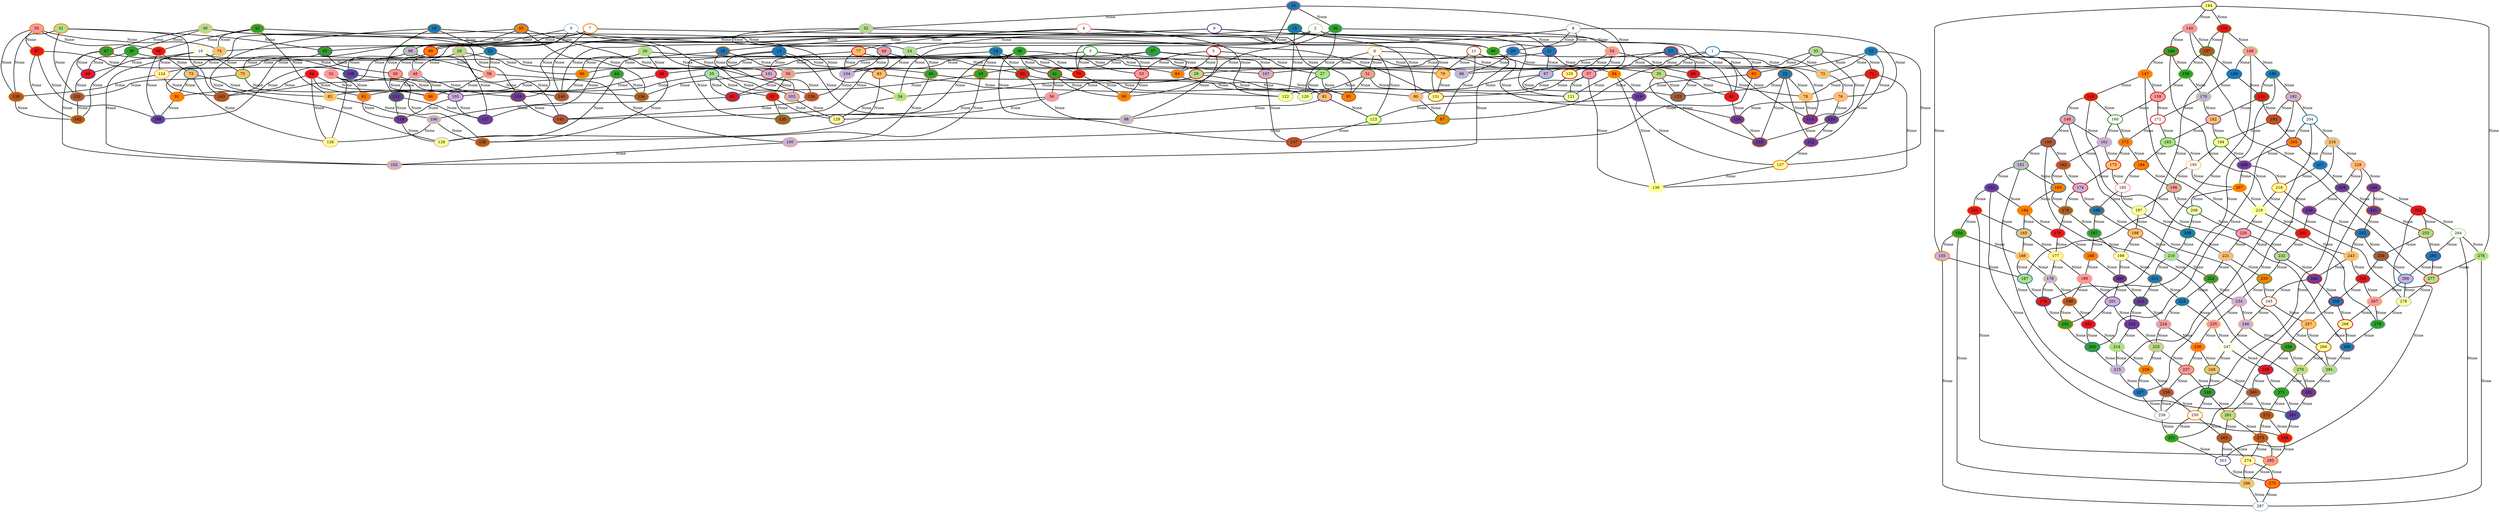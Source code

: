 graph G {
    0 [penwidth=3,label="0",color=1, colorscheme=paired12]
    1 [penwidth=3,label="1",color=2, colorscheme=paired12]
    2 [penwidth=3,label="2",color=3, colorscheme=paired12]
    3 [penwidth=3,label="3",color=4, colorscheme=paired12]
    4 [penwidth=3,label="4",color=5, colorscheme=paired12]
    5 [penwidth=3,label="5",color=6, colorscheme=paired12]
    6 [penwidth=3,label="6",color=7, colorscheme=paired12]
    7 [penwidth=3,label="7",color=8, colorscheme=paired12]
    8 [penwidth=3,label="8",color=9, colorscheme=paired12]
    9 [penwidth=3,label="9",color=10, colorscheme=paired12]
    10 [penwidth=3,label="10",color=11, colorscheme=paired12]
    11 [penwidth=3,label="11",color=12, colorscheme=paired12]
    12 [penwidth=3,label="12",color=1, colorscheme=paired12,style=filled,fillcolor=2]
    13 [penwidth=3,label="13",color=2, colorscheme=paired12,style=filled,fillcolor=2]
    14 [penwidth=3,label="14",color=3, colorscheme=paired12,style=filled,fillcolor=2]
    15 [penwidth=3,label="15",color=4, colorscheme=paired12,style=filled,fillcolor=2]
    16 [penwidth=3,label="16",color=5, colorscheme=paired12,style=filled,fillcolor=2]
    17 [penwidth=3,label="17",color=6, colorscheme=paired12,style=filled,fillcolor=2]
    18 [penwidth=3,label="18",color=7, colorscheme=paired12,style=filled,fillcolor=2]
    19 [penwidth=3,label="19",color=8, colorscheme=paired12,style=filled,fillcolor=2]
    20 [penwidth=3,label="20",color=9, colorscheme=paired12,style=filled,fillcolor=2]
    21 [penwidth=3,label="21",color=10, colorscheme=paired12,style=filled,fillcolor=2]
    22 [penwidth=3,label="22",color=11, colorscheme=paired12,style=filled,fillcolor=2]
    23 [penwidth=3,label="23",color=12, colorscheme=paired12,style=filled,fillcolor=2]
    24 [penwidth=3,label="24",color=1, colorscheme=paired12,style=filled,fillcolor=3]
    25 [penwidth=3,label="25",color=2, colorscheme=paired12,style=filled,fillcolor=3]
    26 [penwidth=3,label="26",color=3, colorscheme=paired12,style=filled,fillcolor=3]
    27 [penwidth=3,label="27",color=4, colorscheme=paired12,style=filled,fillcolor=3]
    28 [penwidth=3,label="28",color=5, colorscheme=paired12,style=filled,fillcolor=3]
    29 [penwidth=3,label="29",color=6, colorscheme=paired12,style=filled,fillcolor=3]
    30 [penwidth=3,label="30",color=7, colorscheme=paired12,style=filled,fillcolor=3]
    31 [penwidth=3,label="31",color=8, colorscheme=paired12,style=filled,fillcolor=3]
    32 [penwidth=3,label="32",color=9, colorscheme=paired12,style=filled,fillcolor=3]
    33 [penwidth=3,label="33",color=10, colorscheme=paired12,style=filled,fillcolor=3]
    34 [penwidth=3,label="34",color=11, colorscheme=paired12,style=filled,fillcolor=3]
    35 [penwidth=3,label="35",color=12, colorscheme=paired12,style=filled,fillcolor=3]
    36 [penwidth=3,label="36",color=1, colorscheme=paired12,style=filled,fillcolor=4]
    37 [penwidth=3,label="37",color=2, colorscheme=paired12,style=filled,fillcolor=4]
    38 [penwidth=3,label="38",color=3, colorscheme=paired12,style=filled,fillcolor=4]
    39 [penwidth=3,label="39",color=4, colorscheme=paired12,style=filled,fillcolor=4]
    40 [penwidth=3,label="40",color=5, colorscheme=paired12,style=filled,fillcolor=4]
    41 [penwidth=3,label="41",color=6, colorscheme=paired12,style=filled,fillcolor=4]
    42 [penwidth=3,label="42",color=7, colorscheme=paired12,style=filled,fillcolor=4]
    43 [penwidth=3,label="43",color=8, colorscheme=paired12,style=filled,fillcolor=4]
    44 [penwidth=3,label="44",color=9, colorscheme=paired12,style=filled,fillcolor=4]
    45 [penwidth=3,label="45",color=10, colorscheme=paired12,style=filled,fillcolor=4]
    46 [penwidth=3,label="46",color=11, colorscheme=paired12,style=filled,fillcolor=4]
    47 [penwidth=3,label="47",color=12, colorscheme=paired12,style=filled,fillcolor=4]
    48 [penwidth=3,label="48",color=1, colorscheme=paired12,style=filled,fillcolor=5]
    49 [penwidth=3,label="49",color=2, colorscheme=paired12,style=filled,fillcolor=5]
    50 [penwidth=3,label="50",color=3, colorscheme=paired12,style=filled,fillcolor=5]
    51 [penwidth=3,label="51",color=4, colorscheme=paired12,style=filled,fillcolor=5]
    52 [penwidth=3,label="52",color=5, colorscheme=paired12,style=filled,fillcolor=5]
    53 [penwidth=3,label="53",color=6, colorscheme=paired12,style=filled,fillcolor=5]
    54 [penwidth=3,label="54",color=7, colorscheme=paired12,style=filled,fillcolor=5]
    55 [penwidth=3,label="55",color=8, colorscheme=paired12,style=filled,fillcolor=5]
    56 [penwidth=3,label="56",color=9, colorscheme=paired12,style=filled,fillcolor=5]
    57 [penwidth=3,label="57",color=10, colorscheme=paired12,style=filled,fillcolor=5]
    58 [penwidth=3,label="58",color=11, colorscheme=paired12,style=filled,fillcolor=5]
    59 [penwidth=3,label="59",color=12, colorscheme=paired12,style=filled,fillcolor=5]
    60 [penwidth=3,label="60",color=1, colorscheme=paired12,style=filled,fillcolor=6]
    61 [penwidth=3,label="61",color=2, colorscheme=paired12,style=filled,fillcolor=6]
    62 [penwidth=3,label="62",color=3, colorscheme=paired12,style=filled,fillcolor=6]
    63 [penwidth=3,label="63",color=4, colorscheme=paired12,style=filled,fillcolor=6]
    64 [penwidth=3,label="64",color=5, colorscheme=paired12,style=filled,fillcolor=6]
    65 [penwidth=3,label="65",color=6, colorscheme=paired12,style=filled,fillcolor=6]
    66 [penwidth=3,label="66",color=7, colorscheme=paired12,style=filled,fillcolor=6]
    67 [penwidth=3,label="67",color=8, colorscheme=paired12,style=filled,fillcolor=6]
    68 [penwidth=3,label="68",color=9, colorscheme=paired12,style=filled,fillcolor=6]
    69 [penwidth=3,label="69",color=10, colorscheme=paired12,style=filled,fillcolor=6]
    70 [penwidth=3,label="70",color=11, colorscheme=paired12,style=filled,fillcolor=6]
    71 [penwidth=3,label="71",color=12, colorscheme=paired12,style=filled,fillcolor=6]
    72 [penwidth=3,label="72",color=1, colorscheme=paired12,style=filled,fillcolor=7]
    73 [penwidth=3,label="73",color=2, colorscheme=paired12,style=filled,fillcolor=7]
    74 [penwidth=3,label="74",color=3, colorscheme=paired12,style=filled,fillcolor=7]
    75 [penwidth=3,label="75",color=4, colorscheme=paired12,style=filled,fillcolor=7]
    76 [penwidth=3,label="76",color=5, colorscheme=paired12,style=filled,fillcolor=7]
    77 [penwidth=3,label="77",color=6, colorscheme=paired12,style=filled,fillcolor=7]
    78 [penwidth=3,label="78",color=7, colorscheme=paired12,style=filled,fillcolor=7]
    79 [penwidth=3,label="79",color=8, colorscheme=paired12,style=filled,fillcolor=7]
    80 [penwidth=3,label="80",color=9, colorscheme=paired12,style=filled,fillcolor=7]
    81 [penwidth=3,label="81",color=10, colorscheme=paired12,style=filled,fillcolor=7]
    82 [penwidth=3,label="82",color=11, colorscheme=paired12,style=filled,fillcolor=7]
    83 [penwidth=3,label="83",color=12, colorscheme=paired12,style=filled,fillcolor=7]
    84 [penwidth=3,label="84",color=1, colorscheme=paired12,style=filled,fillcolor=8]
    85 [penwidth=3,label="85",color=2, colorscheme=paired12,style=filled,fillcolor=8]
    86 [penwidth=3,label="86",color=3, colorscheme=paired12,style=filled,fillcolor=8]
    87 [penwidth=3,label="87",color=4, colorscheme=paired12,style=filled,fillcolor=8]
    88 [penwidth=3,label="88",color=5, colorscheme=paired12,style=filled,fillcolor=8]
    89 [penwidth=3,label="89",color=6, colorscheme=paired12,style=filled,fillcolor=8]
    90 [penwidth=3,label="90",color=7, colorscheme=paired12,style=filled,fillcolor=8]
    91 [penwidth=3,label="91",color=8, colorscheme=paired12,style=filled,fillcolor=8]
    92 [penwidth=3,label="92",color=9, colorscheme=paired12,style=filled,fillcolor=8]
    93 [penwidth=3,label="93",color=10, colorscheme=paired12,style=filled,fillcolor=8]
    94 [penwidth=3,label="94",color=11, colorscheme=paired12,style=filled,fillcolor=8]
    95 [penwidth=3,label="95",color=12, colorscheme=paired12,style=filled,fillcolor=8]
    96 [penwidth=3,label="96",color=1, colorscheme=paired12,style=filled,fillcolor=9]
    97 [penwidth=3,label="97",color=2, colorscheme=paired12,style=filled,fillcolor=9]
    98 [penwidth=3,label="98",color=3, colorscheme=paired12,style=filled,fillcolor=9]
    99 [penwidth=3,label="99",color=4, colorscheme=paired12,style=filled,fillcolor=9]
    100 [penwidth=3,label="100",color=5, colorscheme=paired12,style=filled,fillcolor=9]
    101 [penwidth=3,label="101",color=6, colorscheme=paired12,style=filled,fillcolor=9]
    102 [penwidth=3,label="102",color=7, colorscheme=paired12,style=filled,fillcolor=9]
    103 [penwidth=3,label="103",color=8, colorscheme=paired12,style=filled,fillcolor=9]
    104 [penwidth=3,label="104",color=9, colorscheme=paired12,style=filled,fillcolor=9]
    105 [penwidth=3,label="105",color=10, colorscheme=paired12,style=filled,fillcolor=9]
    106 [penwidth=3,label="106",color=11, colorscheme=paired12,style=filled,fillcolor=9]
    107 [penwidth=3,label="107",color=12, colorscheme=paired12,style=filled,fillcolor=9]
    108 [penwidth=3,label="108",color=1, colorscheme=paired12,style=filled,fillcolor=10]
    109 [penwidth=3,label="109",color=2, colorscheme=paired12,style=filled,fillcolor=10]
    110 [penwidth=3,label="110",color=3, colorscheme=paired12,style=filled,fillcolor=10]
    111 [penwidth=3,label="111",color=4, colorscheme=paired12,style=filled,fillcolor=10]
    112 [penwidth=3,label="112",color=5, colorscheme=paired12,style=filled,fillcolor=10]
    113 [penwidth=3,label="113",color=6, colorscheme=paired12,style=filled,fillcolor=10]
    114 [penwidth=3,label="114",color=7, colorscheme=paired12,style=filled,fillcolor=10]
    115 [penwidth=3,label="115",color=8, colorscheme=paired12,style=filled,fillcolor=10]
    116 [penwidth=3,label="116",color=9, colorscheme=paired12,style=filled,fillcolor=10]
    117 [penwidth=3,label="117",color=10, colorscheme=paired12,style=filled,fillcolor=10]
    118 [penwidth=3,label="118",color=11, colorscheme=paired12,style=filled,fillcolor=10]
    119 [penwidth=3,label="119",color=12, colorscheme=paired12,style=filled,fillcolor=10]
    120 [penwidth=3,label="120",color=1, colorscheme=paired12,style=filled,fillcolor=11]
    121 [penwidth=3,label="121",color=2, colorscheme=paired12,style=filled,fillcolor=11]
    122 [penwidth=3,label="122",color=3, colorscheme=paired12,style=filled,fillcolor=11]
    123 [penwidth=3,label="123",color=4, colorscheme=paired12,style=filled,fillcolor=11]
    124 [penwidth=3,label="124",color=5, colorscheme=paired12,style=filled,fillcolor=11]
    125 [penwidth=3,label="125",color=6, colorscheme=paired12,style=filled,fillcolor=11]
    126 [penwidth=3,label="126",color=7, colorscheme=paired12,style=filled,fillcolor=11]
    127 [penwidth=3,label="127",color=8, colorscheme=paired12,style=filled,fillcolor=11]
    128 [penwidth=3,label="128",color=9, colorscheme=paired12,style=filled,fillcolor=11]
    129 [penwidth=3,label="129",color=10, colorscheme=paired12,style=filled,fillcolor=11]
    130 [penwidth=3,label="130",color=11, colorscheme=paired12,style=filled,fillcolor=11]
    131 [penwidth=3,label="131",color=12, colorscheme=paired12,style=filled,fillcolor=11]
    132 [penwidth=3,label="132",color=1, colorscheme=paired12,style=filled,fillcolor=12]
    133 [penwidth=3,label="133",color=2, colorscheme=paired12,style=filled,fillcolor=12]
    134 [penwidth=3,label="134",color=3, colorscheme=paired12,style=filled,fillcolor=12]
    135 [penwidth=3,label="135",color=4, colorscheme=paired12,style=filled,fillcolor=12]
    136 [penwidth=3,label="136",color=5, colorscheme=paired12,style=filled,fillcolor=12]
    137 [penwidth=3,label="137",color=6, colorscheme=paired12,style=filled,fillcolor=12]
    138 [penwidth=3,label="138",color=7, colorscheme=paired12,style=filled,fillcolor=12]
    139 [penwidth=3,label="139",color=8, colorscheme=paired12,style=filled,fillcolor=12]
    140 [penwidth=3,label="140",color=9, colorscheme=paired12,style=filled,fillcolor=12]
    141 [penwidth=3,label="141",color=10, colorscheme=paired12,style=filled,fillcolor=12]
    142 [penwidth=3,label="142",color=11, colorscheme=paired12,style=filled,fillcolor=12]
    143 [penwidth=3,label="143",color=12, colorscheme=paired12,style=filled,fillcolor=12]
    144 [penwidth=3,label="144",color=10, colorscheme=paired12,style=filled,fillcolor=11]
    145 [penwidth=3,label="145",color=9, colorscheme=paired12,style=filled,fillcolor=5]
    146 [penwidth=3,label="146",color=6, colorscheme=paired12,style=filled,fillcolor=4]
    147 [penwidth=3,label="147",color=7, colorscheme=paired12,style=filled,fillcolor=8]
    148 [penwidth=3,label="148",color=11, colorscheme=paired12,style=filled,fillcolor=6]
    149 [penwidth=3,label="149",color=2, colorscheme=paired12,style=filled,fillcolor=5]
    150 [penwidth=3,label="150",color=10, colorscheme=paired12,style=filled,fillcolor=12]
    151 [penwidth=3,label="151",color=4, colorscheme=paired12,style=filled,fillcolor=9]
    152 [penwidth=3,label="152",color=1, colorscheme=paired12,style=filled,fillcolor=10]
    153 [penwidth=3,label="153",color=7, colorscheme=paired12,style=filled,fillcolor=6]
    154 [penwidth=3,label="154",color=7, colorscheme=paired12,style=filled,fillcolor=4]
    155 [penwidth=3,label="155",color=8, colorscheme=paired12,style=filled,fillcolor=9]
    156 [penwidth=3,label="156",color=3, colorscheme=paired12,style=filled,fillcolor=6]
    157 [penwidth=3,label="157",color=4, colorscheme=paired12,style=filled,fillcolor=12]
    158 [penwidth=3,label="158",color=3, colorscheme=paired12,style=filled,fillcolor=4]
    159 [penwidth=3,label="159",color=6, colorscheme=paired12,style=filled,fillcolor=5]
    160 [penwidth=3,label="160",color=4, colorscheme=paired12]
    161 [penwidth=3,label="161",color=9, colorscheme=paired12,style=filled,fillcolor=9]
    162 [penwidth=3,label="162",color=5, colorscheme=paired12,style=filled,fillcolor=12]
    163 [penwidth=3,label="163",color=2, colorscheme=paired12,style=filled,fillcolor=8]
    164 [penwidth=3,label="164",color=8, colorscheme=paired12,style=filled,fillcolor=8]
    165 [penwidth=3,label="165",color=2, colorscheme=paired12,style=filled,fillcolor=7]
    166 [penwidth=3,label="166",color=11, colorscheme=paired12,style=filled,fillcolor=7]
    167 [penwidth=3,label="167",color=2, colorscheme=paired12,style=filled,fillcolor=3]
    168 [penwidth=3,label="168",color=3, colorscheme=paired12,style=filled,fillcolor=5]
    169 [penwidth=3,label="169",color=2, colorscheme=paired12,style=filled,fillcolor=2]
    170 [penwidth=3,label="170",color=3, colorscheme=paired12,style=filled,fillcolor=9]
    171 [penwidth=3,label="171",color=6, colorscheme=paired12]
    172 [penwidth=3,label="172",color=1, colorscheme=paired12,style=filled,fillcolor=8]
    173 [penwidth=3,label="173",color=6, colorscheme=paired12,style=filled,fillcolor=7]
    174 [penwidth=3,label="174",color=6, colorscheme=paired12,style=filled,fillcolor=9]
    175 [penwidth=3,label="175",color=3, colorscheme=paired12,style=filled,fillcolor=12]
    176 [penwidth=3,label="176",color=5, colorscheme=paired12,style=filled,fillcolor=6]
    177 [penwidth=3,label="177",color=7, colorscheme=paired12,style=filled,fillcolor=11]
    178 [penwidth=3,label="178",color=11, colorscheme=paired12,style=filled,fillcolor=9]
    179 [penwidth=3,label="179",color=2, colorscheme=paired12,style=filled,fillcolor=6]
    180 [penwidth=3,label="180",color=3, colorscheme=paired12,style=filled,fillcolor=2]
    181 [penwidth=3,label="181",color=4, colorscheme=paired12,style=filled,fillcolor=6]
    182 [penwidth=3,label="182",color=10, colorscheme=paired12,style=filled,fillcolor=7]
    183 [penwidth=3,label="183",color=4, colorscheme=paired12,style=filled,fillcolor=3]
    184 [penwidth=3,label="184",color=12, colorscheme=paired12,style=filled,fillcolor=8]
    185 [penwidth=3,label="185",color=5, colorscheme=paired12]
    186 [penwidth=3,label="186",color=8, colorscheme=paired12,style=filled,fillcolor=2]
    187 [penwidth=3,label="187",color=9, colorscheme=paired12,style=filled,fillcolor=4]
    188 [penwidth=3,label="188",color=9, colorscheme=paired12,style=filled,fillcolor=8]
    189 [penwidth=3,label="189",color=5, colorscheme=paired12,style=filled,fillcolor=5]
    190 [penwidth=3,label="190",color=7, colorscheme=paired12,style=filled,fillcolor=12]
    191 [penwidth=3,label="191",color=8, colorscheme=paired12,style=filled,fillcolor=4]
    192 [penwidth=3,label="192",color=12, colorscheme=paired12,style=filled,fillcolor=9]
    193 [penwidth=3,label="193",color=6, colorscheme=paired12,style=filled,fillcolor=12]
    194 [penwidth=3,label="194",color=4, colorscheme=paired12,style=filled,fillcolor=11]
    195 [penwidth=3,label="195",color=7, colorscheme=paired12]
    196 [penwidth=3,label="196",color=4, colorscheme=paired12,style=filled,fillcolor=5]
    197 [penwidth=3,label="197",color=3, colorscheme=paired12,style=filled,fillcolor=11]
    198 [penwidth=3,label="198",color=12, colorscheme=paired12,style=filled,fillcolor=7]
    199 [penwidth=3,label="199",color=9, colorscheme=paired12,style=filled,fillcolor=11]
    200 [penwidth=3,label="200",color=11, colorscheme=paired12,style=filled,fillcolor=10]
    201 [penwidth=3,label="201",color=10, colorscheme=paired12,style=filled,fillcolor=9]
    202 [penwidth=3,label="202",color=9, colorscheme=paired12,style=filled,fillcolor=6]
    203 [penwidth=3,label="203",color=2, colorscheme=paired12,style=filled,fillcolor=4]
    204 [penwidth=3,label="204",color=2, colorscheme=paired12]
    205 [penwidth=3,label="205",color=10, colorscheme=paired12,style=filled,fillcolor=8]
    206 [penwidth=3,label="206",color=9, colorscheme=paired12,style=filled,fillcolor=10]
    207 [penwidth=3,label="207",color=11, colorscheme=paired12,style=filled,fillcolor=8]
    208 [penwidth=3,label="208",color=2, colorscheme=paired12,style=filled,fillcolor=11]
    209 [penwidth=3,label="209",color=4, colorscheme=paired12,style=filled,fillcolor=2]
    210 [penwidth=3,label="210",color=1, colorscheme=paired12,style=filled,fillcolor=3]
    211 [penwidth=3,label="211",color=7, colorscheme=paired12,style=filled,fillcolor=2]
    212 [penwidth=3,label="212",color=4, colorscheme=paired12,style=filled,fillcolor=10]
    213 [penwidth=3,label="213",color=10, colorscheme=paired12,style=filled,fillcolor=10]
    214 [penwidth=3,label="214",color=3, colorscheme=paired12,style=filled,fillcolor=3]
    215 [penwidth=3,label="215",color=1, colorscheme=paired12,style=filled,fillcolor=9]
    216 [penwidth=3,label="216",color=1, colorscheme=paired12,style=filled,fillcolor=7]
    217 [penwidth=3,label="217",color=1, colorscheme=paired12,style=filled,fillcolor=2]
    218 [penwidth=3,label="218",color=8, colorscheme=paired12,style=filled,fillcolor=11]
    219 [penwidth=3,label="219",color=11, colorscheme=paired12,style=filled,fillcolor=11]
    220 [penwidth=3,label="220",color=10, colorscheme=paired12,style=filled,fillcolor=5]
    221 [penwidth=3,label="221",color=9, colorscheme=paired12,style=filled,fillcolor=7]
    222 [penwidth=3,label="222",color=5, colorscheme=paired12,style=filled,fillcolor=4]
    223 [penwidth=3,label="223",color=11, colorscheme=paired12,style=filled,fillcolor=2]
    224 [penwidth=3,label="224",color=1, colorscheme=paired12,style=filled,fillcolor=5]
    225 [penwidth=3,label="225",color=5, colorscheme=paired12,style=filled,fillcolor=3]
    226 [penwidth=3,label="226",color=3, colorscheme=paired12,style=filled,fillcolor=8]
    227 [penwidth=3,label="227",color=9, colorscheme=paired12,style=filled,fillcolor=2]
    228 [penwidth=3,label="228",color=5, colorscheme=paired12,style=filled,fillcolor=7]
    229 [penwidth=3,label="229",color=3, colorscheme=paired12,style=filled,fillcolor=10]
    230 [penwidth=3,label="230",color=5, colorscheme=paired12,style=filled,fillcolor=10]
    231 [penwidth=3,label="231",color=12, colorscheme=paired12,style=filled,fillcolor=6]
    232 [penwidth=3,label="232",color=10, colorscheme=paired12,style=filled,fillcolor=3]
    233 [penwidth=3,label="233",color=4, colorscheme=paired12,style=filled,fillcolor=8]
    234 [penwidth=3,label="234",color=5, colorscheme=paired12,style=filled,fillcolor=9]
    235 [penwidth=3,label="235",color=11, colorscheme=paired12,style=filled,fillcolor=5]
    236 [penwidth=3,label="236",color=5, colorscheme=paired12,style=filled,fillcolor=8]
    237 [penwidth=3,label="237",color=12, colorscheme=paired12,style=filled,fillcolor=5]
    238 [penwidth=3,label="238",color=9, colorscheme=paired12,style=filled,fillcolor=12]
    239 [penwidth=3,label="239",color=9, colorscheme=paired12]
    240 [penwidth=3,label="240",color=7, colorscheme=paired12,style=filled,fillcolor=10]
    241 [penwidth=3,label="241",color=8, colorscheme=paired12,style=filled,fillcolor=10]
    242 [penwidth=3,label="242",color=12, colorscheme=paired12,style=filled,fillcolor=2]
    243 [penwidth=3,label="243",color=7, colorscheme=paired12,style=filled,fillcolor=7]
    244 [penwidth=3,label="244",color=6, colorscheme=paired12,style=filled,fillcolor=10]
    245 [penwidth=3,label="245",color=12, colorscheme=paired12]
    246 [penwidth=3,label="246",color=7, colorscheme=paired12,style=filled,fillcolor=9]
    247 [penwidth=3,label="247",color=11, colorscheme=paired12]
    248 [penwidth=3,label="248",color=4, colorscheme=paired12,style=filled,fillcolor=7]
    249 [penwidth=3,label="249",color=10, colorscheme=paired12,style=filled,fillcolor=4]
    250 [penwidth=3,label="250",color=8, colorscheme=paired12]
    251 [penwidth=3,label="251",color=11, colorscheme=paired12,style=filled,fillcolor=4]
    252 [penwidth=3,label="252",color=6, colorscheme=paired12,style=filled,fillcolor=6]
    253 [penwidth=3,label="253",color=12, colorscheme=paired12,style=filled,fillcolor=3]
    254 [penwidth=3,label="254",color=2, colorscheme=paired12,style=filled,fillcolor=12]
    255 [penwidth=3,label="255",color=1, colorscheme=paired12,style=filled,fillcolor=6]
    256 [penwidth=3,label="256",color=6, colorscheme=paired12,style=filled,fillcolor=2]
    257 [penwidth=3,label="257",color=8, colorscheme=paired12,style=filled,fillcolor=7]
    258 [penwidth=3,label="258",color=12, colorscheme=paired12,style=filled,fillcolor=4]
    259 [penwidth=3,label="259",color=10, colorscheme=paired12,style=filled,fillcolor=6]
    260 [penwidth=3,label="260",color=1, colorscheme=paired12,style=filled,fillcolor=12]
    261 [penwidth=3,label="261",color=8, colorscheme=paired12,style=filled,fillcolor=3]
    262 [penwidth=3,label="262",color=12, colorscheme=paired12,style=filled,fillcolor=12]
    263 [penwidth=3,label="263",color=10, colorscheme=paired12]
    264 [penwidth=3,label="264",color=3, colorscheme=paired12]
    265 [penwidth=3,label="265",color=10, colorscheme=paired12,style=filled,fillcolor=2]
    266 [penwidth=3,label="266",color=2, colorscheme=paired12,style=filled,fillcolor=9]
    267 [penwidth=3,label="267",color=7, colorscheme=paired12,style=filled,fillcolor=5]
    268 [penwidth=3,label="268",color=6, colorscheme=paired12,style=filled,fillcolor=11]
    269 [penwidth=3,label="269",color=12, colorscheme=paired12,style=filled,fillcolor=11]
    270 [penwidth=3,label="270",color=7, colorscheme=paired12,style=filled,fillcolor=3]
    271 [penwidth=3,label="271",color=4, colorscheme=paired12,style=filled,fillcolor=4]
    272 [penwidth=3,label="272",color=11, colorscheme=paired12,style=filled,fillcolor=12]
    273 [penwidth=3,label="273",color=8, colorscheme=paired12,style=filled,fillcolor=12]
    274 [penwidth=3,label="274",color=5, colorscheme=paired12,style=filled,fillcolor=11]
    275 [penwidth=3,label="275",color=6, colorscheme=paired12,style=filled,fillcolor=8]
    276 [penwidth=3,label="276",color=11, colorscheme=paired12,style=filled,fillcolor=3]
    277 [penwidth=3,label="277",color=6, colorscheme=paired12,style=filled,fillcolor=3]
    278 [penwidth=3,label="278",color=1, colorscheme=paired12,style=filled,fillcolor=11]
    279 [penwidth=3,label="279",color=1, colorscheme=paired12,style=filled,fillcolor=4]
    280 [penwidth=3,label="280",color=5, colorscheme=paired12,style=filled,fillcolor=2]
    281 [penwidth=3,label="281",color=9, colorscheme=paired12,style=filled,fillcolor=3]
    282 [penwidth=3,label="282",color=12, colorscheme=paired12,style=filled,fillcolor=10]
    283 [penwidth=3,label="283",color=2, colorscheme=paired12,style=filled,fillcolor=10]
    284 [penwidth=3,label="284",color=8, colorscheme=paired12,style=filled,fillcolor=6]
    285 [penwidth=3,label="285",color=8, colorscheme=paired12,style=filled,fillcolor=5]
    286 [penwidth=3,label="286",color=3, colorscheme=paired12,style=filled,fillcolor=7]
    287 [penwidth=3,label="287",color=1, colorscheme=paired12]

    0--74 [penwidth=2,label="None"]
    0--89 [penwidth=2,label="None"]
    0--34 [penwidth=2,label="None"]
    0--103 [penwidth=2,label="None"]
    1--72 [penwidth=2,label="None"]
    1--107 [penwidth=2,label="None"]
    1--96 [penwidth=2,label="None"]
    1--93 [penwidth=2,label="None"]
    2--34 [penwidth=2,label="None"]
    2--89 [penwidth=2,label="None"]
    2--21 [penwidth=2,label="None"]
    2--65 [penwidth=2,label="None"]
    3--84 [penwidth=2,label="None"]
    3--104 [penwidth=2,label="None"]
    3--53 [penwidth=2,label="None"]
    3--70 [penwidth=2,label="None"]
    4--77 [penwidth=2,label="None"]
    4--19 [penwidth=2,label="None"]
    4--95 [penwidth=2,label="None"]
    4--122 [penwidth=2,label="None"]
    5--98 [penwidth=2,label="None"]
    5--27 [penwidth=2,label="None"]
    5--84 [penwidth=2,label="None"]
    5--53 [penwidth=2,label="None"]
    6--94 [penwidth=2,label="None"]
    6--123 [penwidth=2,label="None"]
    6--51 [penwidth=2,label="None"]
    6--27 [penwidth=2,label="None"]
    7--46 [penwidth=2,label="None"]
    7--140 [penwidth=2,label="None"]
    7--143 [penwidth=2,label="None"]
    7--45 [penwidth=2,label="None"]
    8--20 [penwidth=2,label="None"]
    8--46 [penwidth=2,label="None"]
    8--76 [penwidth=2,label="None"]
    8--140 [penwidth=2,label="None"]
    9--46 [penwidth=2,label="None"]
    9--65 [penwidth=2,label="None"]
    9--89 [penwidth=2,label="None"]
    9--143 [penwidth=2,label="None"]
    10--75 [penwidth=2,label="None"]
    10--102 [penwidth=2,label="None"]
    10--58 [penwidth=2,label="None"]
    10--69 [penwidth=2,label="None"]
    11--79 [penwidth=2,label="None"]
    11--87 [penwidth=2,label="None"]
    11--102 [penwidth=2,label="None"]
    11--113 [penwidth=2,label="None"]
    12--72 [penwidth=2,label="None"]
    12--127 [penwidth=2,label="None"]
    12--110 [penwidth=2,label="None"]
    12--93 [penwidth=2,label="None"]
    13--50 [penwidth=2,label="None"]
    13--98 [penwidth=2,label="None"]
    13--135 [penwidth=2,label="None"]
    13--63 [penwidth=2,label="None"]
    14--43 [penwidth=2,label="None"]
    14--63 [penwidth=2,label="None"]
    14--50 [penwidth=2,label="None"]
    14--107 [penwidth=2,label="None"]
    15--80 [penwidth=2,label="None"]
    15--121 [penwidth=2,label="None"]
    15--24 [penwidth=2,label="None"]
    15--122 [penwidth=2,label="None"]
    16--32 [penwidth=2,label="None"]
    16--125 [penwidth=2,label="None"]
    16--36 [penwidth=2,label="None"]
    16--70 [penwidth=2,label="None"]
    17--125 [penwidth=2,label="None"]
    17--113 [penwidth=2,label="None"]
    17--79 [penwidth=2,label="None"]
    17--60 [penwidth=2,label="None"]
    18--128 [penwidth=2,label="None"]
    18--22 [penwidth=2,label="None"]
    18--24 [penwidth=2,label="None"]
    18--111 [penwidth=2,label="None"]
    19--44 [penwidth=2,label="None"]
    19--83 [penwidth=2,label="None"]
    19--101 [penwidth=2,label="None"]
    20--96 [penwidth=2,label="None"]
    20--72 [penwidth=2,label="None"]
    20--86 [penwidth=2,label="None"]
    21--35 [penwidth=2,label="None"]
    21--29 [penwidth=2,label="None"]
    21--97 [penwidth=2,label="None"]
    22--48 [penwidth=2,label="None"]
    22--58 [penwidth=2,label="None"]
    22--40 [penwidth=2,label="None"]
    23--78 [penwidth=2,label="None"]
    23--112 [penwidth=2,label="None"]
    23--133 [penwidth=2,label="None"]
    23--115 [penwidth=2,label="None"]
    24--40 [penwidth=2,label="None"]
    24--83 [penwidth=2,label="None"]
    25--103 [penwidth=2,label="None"]
    25--61 [penwidth=2,label="None"]
    25--82 [penwidth=2,label="None"]
    25--62 [penwidth=2,label="None"]
    26--96 [penwidth=2,label="None"]
    26--117 [penwidth=2,label="None"]
    26--86 [penwidth=2,label="None"]
    26--68 [penwidth=2,label="None"]
    27--95 [penwidth=2,label="None"]
    27--81 [penwidth=2,label="None"]
    28--48 [penwidth=2,label="None"]
    28--59 [penwidth=2,label="None"]
    28--86 [penwidth=2,label="None"]
    28--117 [penwidth=2,label="None"]
    29--34 [penwidth=2,label="None"]
    29--120 [penwidth=2,label="None"]
    29--56 [penwidth=2,label="None"]
    30--119 [penwidth=2,label="None"]
    30--47 [penwidth=2,label="None"]
    30--131 [penwidth=2,label="None"]
    30--39 [penwidth=2,label="None"]
    31--45 [penwidth=2,label="None"]
    31--139 [penwidth=2,label="None"]
    31--143 [penwidth=2,label="None"]
    31--132 [penwidth=2,label="None"]
    32--131 [penwidth=2,label="None"]
    32--49 [penwidth=2,label="None"]
    32--119 [penwidth=2,label="None"]
    33--113 [penwidth=2,label="None"]
    33--71 [penwidth=2,label="None"]
    33--87 [penwidth=2,label="None"]
    33--57 [penwidth=2,label="None"]
    34--129 [penwidth=2,label="None"]
    35--115 [penwidth=2,label="None"]
    35--133 [penwidth=2,label="None"]
    35--65 [penwidth=2,label="None"]
    36--90 [penwidth=2,label="None"]
    36--54 [penwidth=2,label="None"]
    36--120 [penwidth=2,label="None"]
    37--107 [penwidth=2,label="None"]
    37--68 [penwidth=2,label="None"]
    37--43 [penwidth=2,label="None"]
    37--96 [penwidth=2,label="None"]
    38--135 [penwidth=2,label="None"]
    38--98 [penwidth=2,label="None"]
    38--41 [penwidth=2,label="None"]
    38--53 [penwidth=2,label="None"]
    39--142 [penwidth=2,label="None"]
    39--69 [penwidth=2,label="None"]
    39--109 [penwidth=2,label="None"]
    40--80 [penwidth=2,label="None"]
    40--100 [penwidth=2,label="None"]
    41--120 [penwidth=2,label="None"]
    41--90 [penwidth=2,label="None"]
    41--56 [penwidth=2,label="None"]
    42--74 [penwidth=2,label="None"]
    42--103 [penwidth=2,label="None"]
    42--66 [penwidth=2,label="None"]
    42--82 [penwidth=2,label="None"]
    43--138 [penwidth=2,label="None"]
    43--61 [penwidth=2,label="None"]
    44--128 [penwidth=2,label="None"]
    44--92 [penwidth=2,label="None"]
    44--134 [penwidth=2,label="None"]
    45--59 [penwidth=2,label="None"]
    45--75 [penwidth=2,label="None"]
    46--114 [penwidth=2,label="None"]
    47--69 [penwidth=2,label="None"]
    47--79 [penwidth=2,label="None"]
    47--102 [penwidth=2,label="None"]
    48--111 [penwidth=2,label="None"]
    48--88 [penwidth=2,label="None"]
    49--70 [penwidth=2,label="None"]
    49--104 [penwidth=2,label="None"]
    49--141 [penwidth=2,label="None"]
    50--61 [penwidth=2,label="None"]
    50--62 [penwidth=2,label="None"]
    51--122 [penwidth=2,label="None"]
    51--121 [penwidth=2,label="None"]
    51--95 [penwidth=2,label="None"]
    52--138 [penwidth=2,label="None"]
    52--126 [penwidth=2,label="None"]
    52--105 [penwidth=2,label="None"]
    52--92 [penwidth=2,label="None"]
    53--90 [penwidth=2,label="None"]
    54--97 [penwidth=2,label="None"]
    54--125 [penwidth=2,label="None"]
    54--60 [penwidth=2,label="None"]
    55--139 [penwidth=2,label="None"]
    55--74 [penwidth=2,label="None"]
    55--67 [penwidth=2,label="None"]
    55--66 [penwidth=2,label="None"]
    56--135 [penwidth=2,label="None"]
    56--129 [penwidth=2,label="None"]
    57--121 [penwidth=2,label="None"]
    57--130 [penwidth=2,label="None"]
    57--80 [penwidth=2,label="None"]
    58--100 [penwidth=2,label="None"]
    58--88 [penwidth=2,label="None"]
    59--88 [penwidth=2,label="None"]
    59--140 [penwidth=2,label="None"]
    60--78 [penwidth=2,label="None"]
    60--133 [penwidth=2,label="None"]
    61--106 [penwidth=2,label="None"]
    62--135 [penwidth=2,label="None"]
    62--129 [penwidth=2,label="None"]
    63--137 [penwidth=2,label="None"]
    63--81 [penwidth=2,label="None"]
    64--134 [penwidth=2,label="None"]
    64--92 [penwidth=2,label="None"]
    64--126 [penwidth=2,label="None"]
    64--91 [penwidth=2,label="None"]
    65--114 [penwidth=2,label="None"]
    66--108 [penwidth=2,label="None"]
    66--73 [penwidth=2,label="None"]
    67--109 [penwidth=2,label="None"]
    67--142 [penwidth=2,label="None"]
    67--108 [penwidth=2,label="None"]
    68--138 [penwidth=2,label="None"]
    68--105 [penwidth=2,label="None"]
    69--132 [penwidth=2,label="None"]
    70--90 [penwidth=2,label="None"]
    71--112 [penwidth=2,label="None"]
    71--78 [penwidth=2,label="None"]
    71--130 [penwidth=2,label="None"]
    72--76 [penwidth=2,label="None"]
    73--82 [penwidth=2,label="None"]
    73--91 [penwidth=2,label="None"]
    73--126 [penwidth=2,label="None"]
    74--124 [penwidth=2,label="None"]
    75--88 [penwidth=2,label="None"]
    75--132 [penwidth=2,label="None"]
    76--114 [penwidth=2,label="None"]
    76--110 [penwidth=2,label="None"]
    77--104 [penwidth=2,label="None"]
    77--84 [penwidth=2,label="None"]
    77--101 [penwidth=2,label="None"]
    78--113 [penwidth=2,label="None"]
    79--131 [penwidth=2,label="None"]
    80--87 [penwidth=2,label="None"]
    81--98 [penwidth=2,label="None"]
    81--123 [penwidth=2,label="None"]
    82--106 [penwidth=2,label="None"]
    83--122 [penwidth=2,label="None"]
    83--128 [penwidth=2,label="None"]
    84--95 [penwidth=2,label="None"]
    85--134 [penwidth=2,label="None"]
    85--99 [penwidth=2,label="None"]
    85--91 [penwidth=2,label="None"]
    85--136 [penwidth=2,label="None"]
    86--140 [penwidth=2,label="None"]
    87--100 [penwidth=2,label="None"]
    89--124 [penwidth=2,label="None"]
    91--108 [penwidth=2,label="None"]
    92--118 [penwidth=2,label="None"]
    93--137 [penwidth=2,label="None"]
    93--116 [penwidth=2,label="None"]
    94--116 [penwidth=2,label="None"]
    94--121 [penwidth=2,label="None"]
    94--130 [penwidth=2,label="None"]
    97--133 [penwidth=2,label="None"]
    97--120 [penwidth=2,label="None"]
    99--141 [penwidth=2,label="None"]
    99--108 [penwidth=2,label="None"]
    99--109 [penwidth=2,label="None"]
    100--102 [penwidth=2,label="None"]
    101--134 [penwidth=2,label="None"]
    101--136 [penwidth=2,label="None"]
    103--129 [penwidth=2,label="None"]
    104--136 [penwidth=2,label="None"]
    105--118 [penwidth=2,label="None"]
    105--117 [penwidth=2,label="None"]
    106--138 [penwidth=2,label="None"]
    106--126 [penwidth=2,label="None"]
    107--137 [penwidth=2,label="None"]
    109--119 [penwidth=2,label="None"]
    110--112 [penwidth=2,label="None"]
    110--115 [penwidth=2,label="None"]
    111--117 [penwidth=2,label="None"]
    111--118 [penwidth=2,label="None"]
    112--127 [penwidth=2,label="None"]
    114--115 [penwidth=2,label="None"]
    116--123 [penwidth=2,label="None"]
    116--127 [penwidth=2,label="None"]
    118--128 [penwidth=2,label="None"]
    119--141 [penwidth=2,label="None"]
    123--137 [penwidth=2,label="None"]
    124--143 [penwidth=2,label="None"]
    124--139 [penwidth=2,label="None"]
    125--131 [penwidth=2,label="None"]
    127--130 [penwidth=2,label="None"]
    132--142 [penwidth=2,label="None"]
    136--141 [penwidth=2,label="None"]
    139--142 [penwidth=2,label="None"]
    144--145 [penwidth=2,label="None"]
    144--155 [penwidth=2,label="None"]
    144--156 [penwidth=2,label="None"]
    144--276 [penwidth=2,label="None"]
    145--146 [penwidth=2,label="None"]
    145--157 [penwidth=2,label="None"]
    145--277 [penwidth=2,label="None"]
    146--147 [penwidth=2,label="None"]
    146--158 [penwidth=2,label="None"]
    146--278 [penwidth=2,label="None"]
    147--148 [penwidth=2,label="None"]
    147--159 [penwidth=2,label="None"]
    147--279 [penwidth=2,label="None"]
    148--149 [penwidth=2,label="None"]
    148--160 [penwidth=2,label="None"]
    148--280 [penwidth=2,label="None"]
    149--150 [penwidth=2,label="None"]
    149--161 [penwidth=2,label="None"]
    149--281 [penwidth=2,label="None"]
    150--151 [penwidth=2,label="None"]
    150--162 [penwidth=2,label="None"]
    150--282 [penwidth=2,label="None"]
    151--152 [penwidth=2,label="None"]
    151--163 [penwidth=2,label="None"]
    151--283 [penwidth=2,label="None"]
    152--153 [penwidth=2,label="None"]
    152--164 [penwidth=2,label="None"]
    152--284 [penwidth=2,label="None"]
    153--154 [penwidth=2,label="None"]
    153--165 [penwidth=2,label="None"]
    153--285 [penwidth=2,label="None"]
    154--155 [penwidth=2,label="None"]
    154--166 [penwidth=2,label="None"]
    154--286 [penwidth=2,label="None"]
    155--167 [penwidth=2,label="None"]
    155--287 [penwidth=2,label="None"]
    156--157 [penwidth=2,label="None"]
    156--167 [penwidth=2,label="None"]
    156--168 [penwidth=2,label="None"]
    157--158 [penwidth=2,label="None"]
    157--169 [penwidth=2,label="None"]
    158--159 [penwidth=2,label="None"]
    158--170 [penwidth=2,label="None"]
    159--160 [penwidth=2,label="None"]
    159--171 [penwidth=2,label="None"]
    160--161 [penwidth=2,label="None"]
    160--172 [penwidth=2,label="None"]
    161--162 [penwidth=2,label="None"]
    161--173 [penwidth=2,label="None"]
    162--163 [penwidth=2,label="None"]
    162--174 [penwidth=2,label="None"]
    163--164 [penwidth=2,label="None"]
    163--175 [penwidth=2,label="None"]
    164--165 [penwidth=2,label="None"]
    164--176 [penwidth=2,label="None"]
    165--166 [penwidth=2,label="None"]
    165--177 [penwidth=2,label="None"]
    166--167 [penwidth=2,label="None"]
    166--178 [penwidth=2,label="None"]
    167--179 [penwidth=2,label="None"]
    168--169 [penwidth=2,label="None"]
    168--179 [penwidth=2,label="None"]
    168--180 [penwidth=2,label="None"]
    169--170 [penwidth=2,label="None"]
    169--181 [penwidth=2,label="None"]
    170--171 [penwidth=2,label="None"]
    170--182 [penwidth=2,label="None"]
    171--172 [penwidth=2,label="None"]
    171--183 [penwidth=2,label="None"]
    172--173 [penwidth=2,label="None"]
    172--184 [penwidth=2,label="None"]
    173--174 [penwidth=2,label="None"]
    173--185 [penwidth=2,label="None"]
    174--175 [penwidth=2,label="None"]
    174--186 [penwidth=2,label="None"]
    175--176 [penwidth=2,label="None"]
    175--187 [penwidth=2,label="None"]
    176--177 [penwidth=2,label="None"]
    176--188 [penwidth=2,label="None"]
    177--178 [penwidth=2,label="None"]
    177--189 [penwidth=2,label="None"]
    178--179 [penwidth=2,label="None"]
    178--190 [penwidth=2,label="None"]
    179--191 [penwidth=2,label="None"]
    180--181 [penwidth=2,label="None"]
    180--191 [penwidth=2,label="None"]
    180--192 [penwidth=2,label="None"]
    181--182 [penwidth=2,label="None"]
    181--193 [penwidth=2,label="None"]
    182--183 [penwidth=2,label="None"]
    182--194 [penwidth=2,label="None"]
    183--184 [penwidth=2,label="None"]
    183--195 [penwidth=2,label="None"]
    184--185 [penwidth=2,label="None"]
    184--196 [penwidth=2,label="None"]
    185--186 [penwidth=2,label="None"]
    185--197 [penwidth=2,label="None"]
    186--187 [penwidth=2,label="None"]
    186--198 [penwidth=2,label="None"]
    187--188 [penwidth=2,label="None"]
    187--199 [penwidth=2,label="None"]
    188--189 [penwidth=2,label="None"]
    188--200 [penwidth=2,label="None"]
    189--190 [penwidth=2,label="None"]
    189--201 [penwidth=2,label="None"]
    190--191 [penwidth=2,label="None"]
    190--202 [penwidth=2,label="None"]
    191--203 [penwidth=2,label="None"]
    192--193 [penwidth=2,label="None"]
    192--203 [penwidth=2,label="None"]
    192--204 [penwidth=2,label="None"]
    193--194 [penwidth=2,label="None"]
    193--205 [penwidth=2,label="None"]
    194--195 [penwidth=2,label="None"]
    194--206 [penwidth=2,label="None"]
    195--196 [penwidth=2,label="None"]
    195--207 [penwidth=2,label="None"]
    196--197 [penwidth=2,label="None"]
    196--208 [penwidth=2,label="None"]
    197--198 [penwidth=2,label="None"]
    197--209 [penwidth=2,label="None"]
    198--199 [penwidth=2,label="None"]
    198--210 [penwidth=2,label="None"]
    199--200 [penwidth=2,label="None"]
    199--211 [penwidth=2,label="None"]
    200--201 [penwidth=2,label="None"]
    200--212 [penwidth=2,label="None"]
    201--202 [penwidth=2,label="None"]
    201--213 [penwidth=2,label="None"]
    202--203 [penwidth=2,label="None"]
    202--214 [penwidth=2,label="None"]
    203--215 [penwidth=2,label="None"]
    204--205 [penwidth=2,label="None"]
    204--215 [penwidth=2,label="None"]
    204--216 [penwidth=2,label="None"]
    205--206 [penwidth=2,label="None"]
    205--217 [penwidth=2,label="None"]
    206--207 [penwidth=2,label="None"]
    206--218 [penwidth=2,label="None"]
    207--208 [penwidth=2,label="None"]
    207--219 [penwidth=2,label="None"]
    208--209 [penwidth=2,label="None"]
    208--220 [penwidth=2,label="None"]
    209--210 [penwidth=2,label="None"]
    209--221 [penwidth=2,label="None"]
    210--211 [penwidth=2,label="None"]
    210--222 [penwidth=2,label="None"]
    211--212 [penwidth=2,label="None"]
    211--223 [penwidth=2,label="None"]
    212--213 [penwidth=2,label="None"]
    212--224 [penwidth=2,label="None"]
    213--214 [penwidth=2,label="None"]
    213--225 [penwidth=2,label="None"]
    214--215 [penwidth=2,label="None"]
    214--226 [penwidth=2,label="None"]
    215--227 [penwidth=2,label="None"]
    216--217 [penwidth=2,label="None"]
    216--227 [penwidth=2,label="None"]
    216--228 [penwidth=2,label="None"]
    217--218 [penwidth=2,label="None"]
    217--229 [penwidth=2,label="None"]
    218--219 [penwidth=2,label="None"]
    218--230 [penwidth=2,label="None"]
    219--220 [penwidth=2,label="None"]
    219--231 [penwidth=2,label="None"]
    220--221 [penwidth=2,label="None"]
    220--232 [penwidth=2,label="None"]
    221--222 [penwidth=2,label="None"]
    221--233 [penwidth=2,label="None"]
    222--223 [penwidth=2,label="None"]
    222--234 [penwidth=2,label="None"]
    223--224 [penwidth=2,label="None"]
    223--235 [penwidth=2,label="None"]
    224--225 [penwidth=2,label="None"]
    224--236 [penwidth=2,label="None"]
    225--226 [penwidth=2,label="None"]
    225--237 [penwidth=2,label="None"]
    226--227 [penwidth=2,label="None"]
    226--238 [penwidth=2,label="None"]
    227--239 [penwidth=2,label="None"]
    228--229 [penwidth=2,label="None"]
    228--239 [penwidth=2,label="None"]
    228--240 [penwidth=2,label="None"]
    229--230 [penwidth=2,label="None"]
    229--241 [penwidth=2,label="None"]
    230--231 [penwidth=2,label="None"]
    230--242 [penwidth=2,label="None"]
    231--232 [penwidth=2,label="None"]
    231--243 [penwidth=2,label="None"]
    232--233 [penwidth=2,label="None"]
    232--244 [penwidth=2,label="None"]
    233--234 [penwidth=2,label="None"]
    233--245 [penwidth=2,label="None"]
    234--235 [penwidth=2,label="None"]
    234--246 [penwidth=2,label="None"]
    235--236 [penwidth=2,label="None"]
    235--247 [penwidth=2,label="None"]
    236--237 [penwidth=2,label="None"]
    236--248 [penwidth=2,label="None"]
    237--238 [penwidth=2,label="None"]
    237--249 [penwidth=2,label="None"]
    238--239 [penwidth=2,label="None"]
    238--250 [penwidth=2,label="None"]
    239--251 [penwidth=2,label="None"]
    240--241 [penwidth=2,label="None"]
    240--251 [penwidth=2,label="None"]
    240--252 [penwidth=2,label="None"]
    241--242 [penwidth=2,label="None"]
    241--253 [penwidth=2,label="None"]
    242--243 [penwidth=2,label="None"]
    242--254 [penwidth=2,label="None"]
    243--244 [penwidth=2,label="None"]
    243--255 [penwidth=2,label="None"]
    244--245 [penwidth=2,label="None"]
    244--256 [penwidth=2,label="None"]
    245--246 [penwidth=2,label="None"]
    245--257 [penwidth=2,label="None"]
    246--247 [penwidth=2,label="None"]
    246--258 [penwidth=2,label="None"]
    247--248 [penwidth=2,label="None"]
    247--259 [penwidth=2,label="None"]
    248--249 [penwidth=2,label="None"]
    248--260 [penwidth=2,label="None"]
    249--250 [penwidth=2,label="None"]
    249--261 [penwidth=2,label="None"]
    250--251 [penwidth=2,label="None"]
    250--262 [penwidth=2,label="None"]
    251--263 [penwidth=2,label="None"]
    252--253 [penwidth=2,label="None"]
    252--263 [penwidth=2,label="None"]
    252--264 [penwidth=2,label="None"]
    253--254 [penwidth=2,label="None"]
    253--265 [penwidth=2,label="None"]
    254--255 [penwidth=2,label="None"]
    254--266 [penwidth=2,label="None"]
    255--256 [penwidth=2,label="None"]
    255--267 [penwidth=2,label="None"]
    256--257 [penwidth=2,label="None"]
    256--268 [penwidth=2,label="None"]
    257--258 [penwidth=2,label="None"]
    257--269 [penwidth=2,label="None"]
    258--259 [penwidth=2,label="None"]
    258--270 [penwidth=2,label="None"]
    259--260 [penwidth=2,label="None"]
    259--271 [penwidth=2,label="None"]
    260--261 [penwidth=2,label="None"]
    260--272 [penwidth=2,label="None"]
    261--262 [penwidth=2,label="None"]
    261--273 [penwidth=2,label="None"]
    262--263 [penwidth=2,label="None"]
    262--274 [penwidth=2,label="None"]
    263--275 [penwidth=2,label="None"]
    264--265 [penwidth=2,label="None"]
    264--275 [penwidth=2,label="None"]
    264--276 [penwidth=2,label="None"]
    265--266 [penwidth=2,label="None"]
    265--277 [penwidth=2,label="None"]
    266--267 [penwidth=2,label="None"]
    266--278 [penwidth=2,label="None"]
    267--268 [penwidth=2,label="None"]
    267--279 [penwidth=2,label="None"]
    268--269 [penwidth=2,label="None"]
    268--280 [penwidth=2,label="None"]
    269--270 [penwidth=2,label="None"]
    269--281 [penwidth=2,label="None"]
    270--271 [penwidth=2,label="None"]
    270--282 [penwidth=2,label="None"]
    271--272 [penwidth=2,label="None"]
    271--283 [penwidth=2,label="None"]
    272--273 [penwidth=2,label="None"]
    272--284 [penwidth=2,label="None"]
    273--274 [penwidth=2,label="None"]
    273--285 [penwidth=2,label="None"]
    274--275 [penwidth=2,label="None"]
    274--286 [penwidth=2,label="None"]
    275--287 [penwidth=2,label="None"]
    276--277 [penwidth=2,label="None"]
    276--287 [penwidth=2,label="None"]
    277--278 [penwidth=2,label="None"]
    278--279 [penwidth=2,label="None"]
    279--280 [penwidth=2,label="None"]
    280--281 [penwidth=2,label="None"]
    281--282 [penwidth=2,label="None"]
    282--283 [penwidth=2,label="None"]
    283--284 [penwidth=2,label="None"]
    284--285 [penwidth=2,label="None"]
    285--286 [penwidth=2,label="None"]
    286--287 [penwidth=2,label="None"]
}